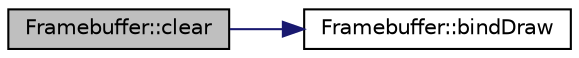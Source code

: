 digraph "Framebuffer::clear"
{
  edge [fontname="Helvetica",fontsize="10",labelfontname="Helvetica",labelfontsize="10"];
  node [fontname="Helvetica",fontsize="10",shape=record];
  rankdir="LR";
  Node1 [label="Framebuffer::clear",height=0.2,width=0.4,color="black", fillcolor="grey75", style="filled", fontcolor="black"];
  Node1 -> Node2 [color="midnightblue",fontsize="10",style="solid",fontname="Helvetica"];
  Node2 [label="Framebuffer::bindDraw",height=0.2,width=0.4,color="black", fillcolor="white", style="filled",URL="$class_framebuffer.html#a4106324f9cffad333255ce5dab0d4c73"];
}
